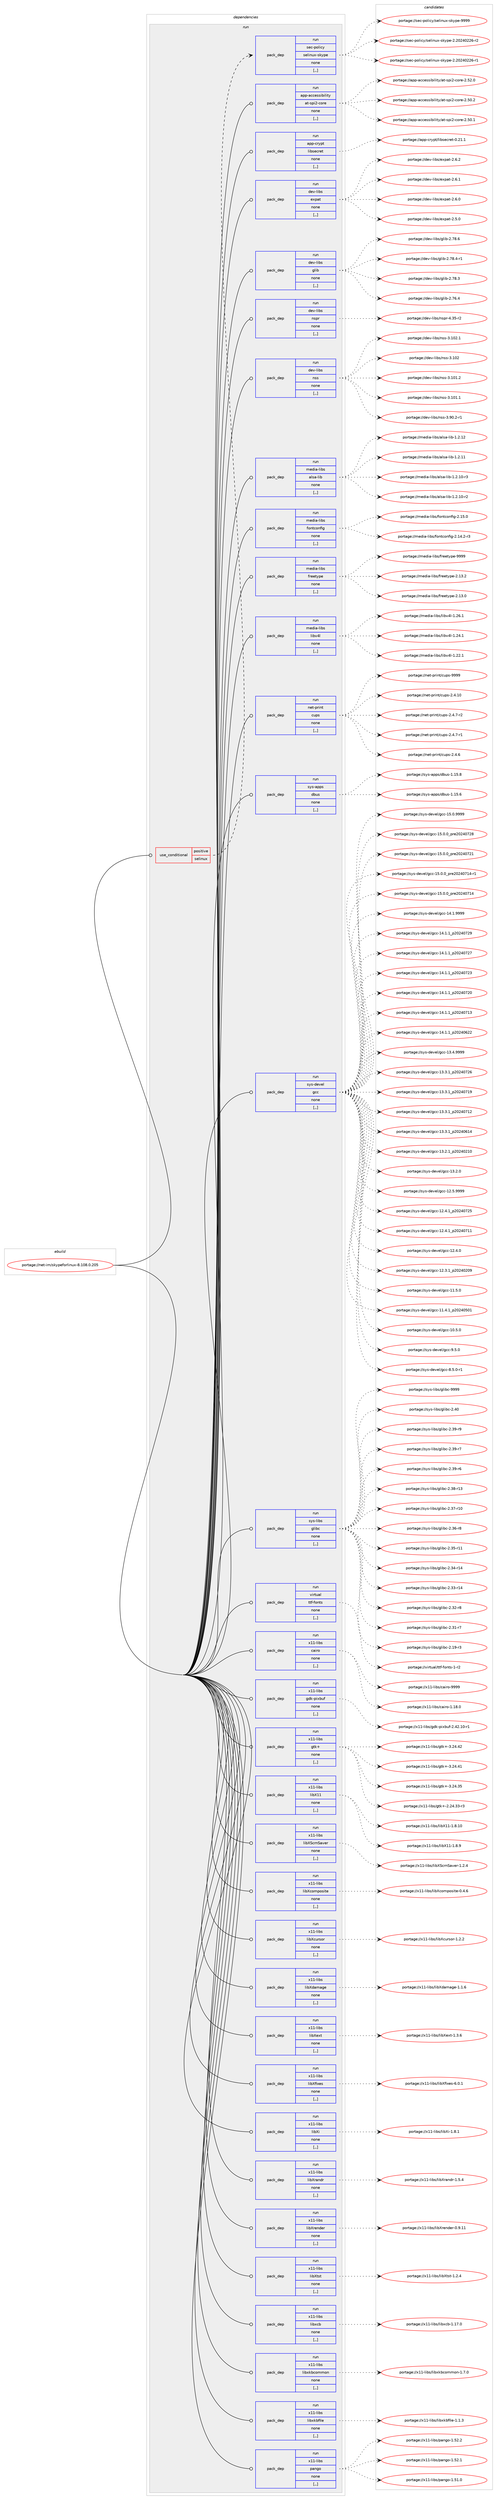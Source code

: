digraph prolog {

# *************
# Graph options
# *************

newrank=true;
concentrate=true;
compound=true;
graph [rankdir=LR,fontname=Helvetica,fontsize=10,ranksep=1.5];#, ranksep=2.5, nodesep=0.2];
edge  [arrowhead=vee];
node  [fontname=Helvetica,fontsize=10];

# **********
# The ebuild
# **********

subgraph cluster_leftcol {
color=gray;
label=<<i>ebuild</i>>;
id [label="portage://net-im/skypeforlinux-8.108.0.205", color=red, width=4, href="../net-im/skypeforlinux-8.108.0.205.svg"];
}

# ****************
# The dependencies
# ****************

subgraph cluster_midcol {
color=gray;
label=<<i>dependencies</i>>;
subgraph cluster_compile {
fillcolor="#eeeeee";
style=filled;
label=<<i>compile</i>>;
}
subgraph cluster_compileandrun {
fillcolor="#eeeeee";
style=filled;
label=<<i>compile and run</i>>;
}
subgraph cluster_run {
fillcolor="#eeeeee";
style=filled;
label=<<i>run</i>>;
subgraph cond91963 {
dependency353559 [label=<<TABLE BORDER="0" CELLBORDER="1" CELLSPACING="0" CELLPADDING="4"><TR><TD ROWSPAN="3" CELLPADDING="10">use_conditional</TD></TR><TR><TD>positive</TD></TR><TR><TD>selinux</TD></TR></TABLE>>, shape=none, color=red];
subgraph pack258989 {
dependency353560 [label=<<TABLE BORDER="0" CELLBORDER="1" CELLSPACING="0" CELLPADDING="4" WIDTH="220"><TR><TD ROWSPAN="6" CELLPADDING="30">pack_dep</TD></TR><TR><TD WIDTH="110">run</TD></TR><TR><TD>sec-policy</TD></TR><TR><TD>selinux-skype</TD></TR><TR><TD>none</TD></TR><TR><TD>[,,]</TD></TR></TABLE>>, shape=none, color=blue];
}
dependency353559:e -> dependency353560:w [weight=20,style="dashed",arrowhead="vee"];
}
id:e -> dependency353559:w [weight=20,style="solid",arrowhead="odot"];
subgraph pack258990 {
dependency353561 [label=<<TABLE BORDER="0" CELLBORDER="1" CELLSPACING="0" CELLPADDING="4" WIDTH="220"><TR><TD ROWSPAN="6" CELLPADDING="30">pack_dep</TD></TR><TR><TD WIDTH="110">run</TD></TR><TR><TD>app-accessibility</TD></TR><TR><TD>at-spi2-core</TD></TR><TR><TD>none</TD></TR><TR><TD>[,,]</TD></TR></TABLE>>, shape=none, color=blue];
}
id:e -> dependency353561:w [weight=20,style="solid",arrowhead="odot"];
subgraph pack258991 {
dependency353562 [label=<<TABLE BORDER="0" CELLBORDER="1" CELLSPACING="0" CELLPADDING="4" WIDTH="220"><TR><TD ROWSPAN="6" CELLPADDING="30">pack_dep</TD></TR><TR><TD WIDTH="110">run</TD></TR><TR><TD>app-crypt</TD></TR><TR><TD>libsecret</TD></TR><TR><TD>none</TD></TR><TR><TD>[,,]</TD></TR></TABLE>>, shape=none, color=blue];
}
id:e -> dependency353562:w [weight=20,style="solid",arrowhead="odot"];
subgraph pack258992 {
dependency353563 [label=<<TABLE BORDER="0" CELLBORDER="1" CELLSPACING="0" CELLPADDING="4" WIDTH="220"><TR><TD ROWSPAN="6" CELLPADDING="30">pack_dep</TD></TR><TR><TD WIDTH="110">run</TD></TR><TR><TD>dev-libs</TD></TR><TR><TD>expat</TD></TR><TR><TD>none</TD></TR><TR><TD>[,,]</TD></TR></TABLE>>, shape=none, color=blue];
}
id:e -> dependency353563:w [weight=20,style="solid",arrowhead="odot"];
subgraph pack258993 {
dependency353564 [label=<<TABLE BORDER="0" CELLBORDER="1" CELLSPACING="0" CELLPADDING="4" WIDTH="220"><TR><TD ROWSPAN="6" CELLPADDING="30">pack_dep</TD></TR><TR><TD WIDTH="110">run</TD></TR><TR><TD>dev-libs</TD></TR><TR><TD>glib</TD></TR><TR><TD>none</TD></TR><TR><TD>[,,]</TD></TR></TABLE>>, shape=none, color=blue];
}
id:e -> dependency353564:w [weight=20,style="solid",arrowhead="odot"];
subgraph pack258994 {
dependency353565 [label=<<TABLE BORDER="0" CELLBORDER="1" CELLSPACING="0" CELLPADDING="4" WIDTH="220"><TR><TD ROWSPAN="6" CELLPADDING="30">pack_dep</TD></TR><TR><TD WIDTH="110">run</TD></TR><TR><TD>dev-libs</TD></TR><TR><TD>nspr</TD></TR><TR><TD>none</TD></TR><TR><TD>[,,]</TD></TR></TABLE>>, shape=none, color=blue];
}
id:e -> dependency353565:w [weight=20,style="solid",arrowhead="odot"];
subgraph pack258995 {
dependency353566 [label=<<TABLE BORDER="0" CELLBORDER="1" CELLSPACING="0" CELLPADDING="4" WIDTH="220"><TR><TD ROWSPAN="6" CELLPADDING="30">pack_dep</TD></TR><TR><TD WIDTH="110">run</TD></TR><TR><TD>dev-libs</TD></TR><TR><TD>nss</TD></TR><TR><TD>none</TD></TR><TR><TD>[,,]</TD></TR></TABLE>>, shape=none, color=blue];
}
id:e -> dependency353566:w [weight=20,style="solid",arrowhead="odot"];
subgraph pack258996 {
dependency353567 [label=<<TABLE BORDER="0" CELLBORDER="1" CELLSPACING="0" CELLPADDING="4" WIDTH="220"><TR><TD ROWSPAN="6" CELLPADDING="30">pack_dep</TD></TR><TR><TD WIDTH="110">run</TD></TR><TR><TD>media-libs</TD></TR><TR><TD>alsa-lib</TD></TR><TR><TD>none</TD></TR><TR><TD>[,,]</TD></TR></TABLE>>, shape=none, color=blue];
}
id:e -> dependency353567:w [weight=20,style="solid",arrowhead="odot"];
subgraph pack258997 {
dependency353568 [label=<<TABLE BORDER="0" CELLBORDER="1" CELLSPACING="0" CELLPADDING="4" WIDTH="220"><TR><TD ROWSPAN="6" CELLPADDING="30">pack_dep</TD></TR><TR><TD WIDTH="110">run</TD></TR><TR><TD>media-libs</TD></TR><TR><TD>fontconfig</TD></TR><TR><TD>none</TD></TR><TR><TD>[,,]</TD></TR></TABLE>>, shape=none, color=blue];
}
id:e -> dependency353568:w [weight=20,style="solid",arrowhead="odot"];
subgraph pack258998 {
dependency353569 [label=<<TABLE BORDER="0" CELLBORDER="1" CELLSPACING="0" CELLPADDING="4" WIDTH="220"><TR><TD ROWSPAN="6" CELLPADDING="30">pack_dep</TD></TR><TR><TD WIDTH="110">run</TD></TR><TR><TD>media-libs</TD></TR><TR><TD>freetype</TD></TR><TR><TD>none</TD></TR><TR><TD>[,,]</TD></TR></TABLE>>, shape=none, color=blue];
}
id:e -> dependency353569:w [weight=20,style="solid",arrowhead="odot"];
subgraph pack258999 {
dependency353570 [label=<<TABLE BORDER="0" CELLBORDER="1" CELLSPACING="0" CELLPADDING="4" WIDTH="220"><TR><TD ROWSPAN="6" CELLPADDING="30">pack_dep</TD></TR><TR><TD WIDTH="110">run</TD></TR><TR><TD>media-libs</TD></TR><TR><TD>libv4l</TD></TR><TR><TD>none</TD></TR><TR><TD>[,,]</TD></TR></TABLE>>, shape=none, color=blue];
}
id:e -> dependency353570:w [weight=20,style="solid",arrowhead="odot"];
subgraph pack259000 {
dependency353571 [label=<<TABLE BORDER="0" CELLBORDER="1" CELLSPACING="0" CELLPADDING="4" WIDTH="220"><TR><TD ROWSPAN="6" CELLPADDING="30">pack_dep</TD></TR><TR><TD WIDTH="110">run</TD></TR><TR><TD>net-print</TD></TR><TR><TD>cups</TD></TR><TR><TD>none</TD></TR><TR><TD>[,,]</TD></TR></TABLE>>, shape=none, color=blue];
}
id:e -> dependency353571:w [weight=20,style="solid",arrowhead="odot"];
subgraph pack259001 {
dependency353572 [label=<<TABLE BORDER="0" CELLBORDER="1" CELLSPACING="0" CELLPADDING="4" WIDTH="220"><TR><TD ROWSPAN="6" CELLPADDING="30">pack_dep</TD></TR><TR><TD WIDTH="110">run</TD></TR><TR><TD>sys-apps</TD></TR><TR><TD>dbus</TD></TR><TR><TD>none</TD></TR><TR><TD>[,,]</TD></TR></TABLE>>, shape=none, color=blue];
}
id:e -> dependency353572:w [weight=20,style="solid",arrowhead="odot"];
subgraph pack259002 {
dependency353573 [label=<<TABLE BORDER="0" CELLBORDER="1" CELLSPACING="0" CELLPADDING="4" WIDTH="220"><TR><TD ROWSPAN="6" CELLPADDING="30">pack_dep</TD></TR><TR><TD WIDTH="110">run</TD></TR><TR><TD>sys-devel</TD></TR><TR><TD>gcc</TD></TR><TR><TD>none</TD></TR><TR><TD>[,,]</TD></TR></TABLE>>, shape=none, color=blue];
}
id:e -> dependency353573:w [weight=20,style="solid",arrowhead="odot"];
subgraph pack259003 {
dependency353574 [label=<<TABLE BORDER="0" CELLBORDER="1" CELLSPACING="0" CELLPADDING="4" WIDTH="220"><TR><TD ROWSPAN="6" CELLPADDING="30">pack_dep</TD></TR><TR><TD WIDTH="110">run</TD></TR><TR><TD>sys-libs</TD></TR><TR><TD>glibc</TD></TR><TR><TD>none</TD></TR><TR><TD>[,,]</TD></TR></TABLE>>, shape=none, color=blue];
}
id:e -> dependency353574:w [weight=20,style="solid",arrowhead="odot"];
subgraph pack259004 {
dependency353575 [label=<<TABLE BORDER="0" CELLBORDER="1" CELLSPACING="0" CELLPADDING="4" WIDTH="220"><TR><TD ROWSPAN="6" CELLPADDING="30">pack_dep</TD></TR><TR><TD WIDTH="110">run</TD></TR><TR><TD>virtual</TD></TR><TR><TD>ttf-fonts</TD></TR><TR><TD>none</TD></TR><TR><TD>[,,]</TD></TR></TABLE>>, shape=none, color=blue];
}
id:e -> dependency353575:w [weight=20,style="solid",arrowhead="odot"];
subgraph pack259005 {
dependency353576 [label=<<TABLE BORDER="0" CELLBORDER="1" CELLSPACING="0" CELLPADDING="4" WIDTH="220"><TR><TD ROWSPAN="6" CELLPADDING="30">pack_dep</TD></TR><TR><TD WIDTH="110">run</TD></TR><TR><TD>x11-libs</TD></TR><TR><TD>cairo</TD></TR><TR><TD>none</TD></TR><TR><TD>[,,]</TD></TR></TABLE>>, shape=none, color=blue];
}
id:e -> dependency353576:w [weight=20,style="solid",arrowhead="odot"];
subgraph pack259006 {
dependency353577 [label=<<TABLE BORDER="0" CELLBORDER="1" CELLSPACING="0" CELLPADDING="4" WIDTH="220"><TR><TD ROWSPAN="6" CELLPADDING="30">pack_dep</TD></TR><TR><TD WIDTH="110">run</TD></TR><TR><TD>x11-libs</TD></TR><TR><TD>gdk-pixbuf</TD></TR><TR><TD>none</TD></TR><TR><TD>[,,]</TD></TR></TABLE>>, shape=none, color=blue];
}
id:e -> dependency353577:w [weight=20,style="solid",arrowhead="odot"];
subgraph pack259007 {
dependency353578 [label=<<TABLE BORDER="0" CELLBORDER="1" CELLSPACING="0" CELLPADDING="4" WIDTH="220"><TR><TD ROWSPAN="6" CELLPADDING="30">pack_dep</TD></TR><TR><TD WIDTH="110">run</TD></TR><TR><TD>x11-libs</TD></TR><TR><TD>gtk+</TD></TR><TR><TD>none</TD></TR><TR><TD>[,,]</TD></TR></TABLE>>, shape=none, color=blue];
}
id:e -> dependency353578:w [weight=20,style="solid",arrowhead="odot"];
subgraph pack259008 {
dependency353579 [label=<<TABLE BORDER="0" CELLBORDER="1" CELLSPACING="0" CELLPADDING="4" WIDTH="220"><TR><TD ROWSPAN="6" CELLPADDING="30">pack_dep</TD></TR><TR><TD WIDTH="110">run</TD></TR><TR><TD>x11-libs</TD></TR><TR><TD>libX11</TD></TR><TR><TD>none</TD></TR><TR><TD>[,,]</TD></TR></TABLE>>, shape=none, color=blue];
}
id:e -> dependency353579:w [weight=20,style="solid",arrowhead="odot"];
subgraph pack259009 {
dependency353580 [label=<<TABLE BORDER="0" CELLBORDER="1" CELLSPACING="0" CELLPADDING="4" WIDTH="220"><TR><TD ROWSPAN="6" CELLPADDING="30">pack_dep</TD></TR><TR><TD WIDTH="110">run</TD></TR><TR><TD>x11-libs</TD></TR><TR><TD>libXScrnSaver</TD></TR><TR><TD>none</TD></TR><TR><TD>[,,]</TD></TR></TABLE>>, shape=none, color=blue];
}
id:e -> dependency353580:w [weight=20,style="solid",arrowhead="odot"];
subgraph pack259010 {
dependency353581 [label=<<TABLE BORDER="0" CELLBORDER="1" CELLSPACING="0" CELLPADDING="4" WIDTH="220"><TR><TD ROWSPAN="6" CELLPADDING="30">pack_dep</TD></TR><TR><TD WIDTH="110">run</TD></TR><TR><TD>x11-libs</TD></TR><TR><TD>libXcomposite</TD></TR><TR><TD>none</TD></TR><TR><TD>[,,]</TD></TR></TABLE>>, shape=none, color=blue];
}
id:e -> dependency353581:w [weight=20,style="solid",arrowhead="odot"];
subgraph pack259011 {
dependency353582 [label=<<TABLE BORDER="0" CELLBORDER="1" CELLSPACING="0" CELLPADDING="4" WIDTH="220"><TR><TD ROWSPAN="6" CELLPADDING="30">pack_dep</TD></TR><TR><TD WIDTH="110">run</TD></TR><TR><TD>x11-libs</TD></TR><TR><TD>libXcursor</TD></TR><TR><TD>none</TD></TR><TR><TD>[,,]</TD></TR></TABLE>>, shape=none, color=blue];
}
id:e -> dependency353582:w [weight=20,style="solid",arrowhead="odot"];
subgraph pack259012 {
dependency353583 [label=<<TABLE BORDER="0" CELLBORDER="1" CELLSPACING="0" CELLPADDING="4" WIDTH="220"><TR><TD ROWSPAN="6" CELLPADDING="30">pack_dep</TD></TR><TR><TD WIDTH="110">run</TD></TR><TR><TD>x11-libs</TD></TR><TR><TD>libXdamage</TD></TR><TR><TD>none</TD></TR><TR><TD>[,,]</TD></TR></TABLE>>, shape=none, color=blue];
}
id:e -> dependency353583:w [weight=20,style="solid",arrowhead="odot"];
subgraph pack259013 {
dependency353584 [label=<<TABLE BORDER="0" CELLBORDER="1" CELLSPACING="0" CELLPADDING="4" WIDTH="220"><TR><TD ROWSPAN="6" CELLPADDING="30">pack_dep</TD></TR><TR><TD WIDTH="110">run</TD></TR><TR><TD>x11-libs</TD></TR><TR><TD>libXext</TD></TR><TR><TD>none</TD></TR><TR><TD>[,,]</TD></TR></TABLE>>, shape=none, color=blue];
}
id:e -> dependency353584:w [weight=20,style="solid",arrowhead="odot"];
subgraph pack259014 {
dependency353585 [label=<<TABLE BORDER="0" CELLBORDER="1" CELLSPACING="0" CELLPADDING="4" WIDTH="220"><TR><TD ROWSPAN="6" CELLPADDING="30">pack_dep</TD></TR><TR><TD WIDTH="110">run</TD></TR><TR><TD>x11-libs</TD></TR><TR><TD>libXfixes</TD></TR><TR><TD>none</TD></TR><TR><TD>[,,]</TD></TR></TABLE>>, shape=none, color=blue];
}
id:e -> dependency353585:w [weight=20,style="solid",arrowhead="odot"];
subgraph pack259015 {
dependency353586 [label=<<TABLE BORDER="0" CELLBORDER="1" CELLSPACING="0" CELLPADDING="4" WIDTH="220"><TR><TD ROWSPAN="6" CELLPADDING="30">pack_dep</TD></TR><TR><TD WIDTH="110">run</TD></TR><TR><TD>x11-libs</TD></TR><TR><TD>libXi</TD></TR><TR><TD>none</TD></TR><TR><TD>[,,]</TD></TR></TABLE>>, shape=none, color=blue];
}
id:e -> dependency353586:w [weight=20,style="solid",arrowhead="odot"];
subgraph pack259016 {
dependency353587 [label=<<TABLE BORDER="0" CELLBORDER="1" CELLSPACING="0" CELLPADDING="4" WIDTH="220"><TR><TD ROWSPAN="6" CELLPADDING="30">pack_dep</TD></TR><TR><TD WIDTH="110">run</TD></TR><TR><TD>x11-libs</TD></TR><TR><TD>libXrandr</TD></TR><TR><TD>none</TD></TR><TR><TD>[,,]</TD></TR></TABLE>>, shape=none, color=blue];
}
id:e -> dependency353587:w [weight=20,style="solid",arrowhead="odot"];
subgraph pack259017 {
dependency353588 [label=<<TABLE BORDER="0" CELLBORDER="1" CELLSPACING="0" CELLPADDING="4" WIDTH="220"><TR><TD ROWSPAN="6" CELLPADDING="30">pack_dep</TD></TR><TR><TD WIDTH="110">run</TD></TR><TR><TD>x11-libs</TD></TR><TR><TD>libXrender</TD></TR><TR><TD>none</TD></TR><TR><TD>[,,]</TD></TR></TABLE>>, shape=none, color=blue];
}
id:e -> dependency353588:w [weight=20,style="solid",arrowhead="odot"];
subgraph pack259018 {
dependency353589 [label=<<TABLE BORDER="0" CELLBORDER="1" CELLSPACING="0" CELLPADDING="4" WIDTH="220"><TR><TD ROWSPAN="6" CELLPADDING="30">pack_dep</TD></TR><TR><TD WIDTH="110">run</TD></TR><TR><TD>x11-libs</TD></TR><TR><TD>libXtst</TD></TR><TR><TD>none</TD></TR><TR><TD>[,,]</TD></TR></TABLE>>, shape=none, color=blue];
}
id:e -> dependency353589:w [weight=20,style="solid",arrowhead="odot"];
subgraph pack259019 {
dependency353590 [label=<<TABLE BORDER="0" CELLBORDER="1" CELLSPACING="0" CELLPADDING="4" WIDTH="220"><TR><TD ROWSPAN="6" CELLPADDING="30">pack_dep</TD></TR><TR><TD WIDTH="110">run</TD></TR><TR><TD>x11-libs</TD></TR><TR><TD>libxcb</TD></TR><TR><TD>none</TD></TR><TR><TD>[,,]</TD></TR></TABLE>>, shape=none, color=blue];
}
id:e -> dependency353590:w [weight=20,style="solid",arrowhead="odot"];
subgraph pack259020 {
dependency353591 [label=<<TABLE BORDER="0" CELLBORDER="1" CELLSPACING="0" CELLPADDING="4" WIDTH="220"><TR><TD ROWSPAN="6" CELLPADDING="30">pack_dep</TD></TR><TR><TD WIDTH="110">run</TD></TR><TR><TD>x11-libs</TD></TR><TR><TD>libxkbcommon</TD></TR><TR><TD>none</TD></TR><TR><TD>[,,]</TD></TR></TABLE>>, shape=none, color=blue];
}
id:e -> dependency353591:w [weight=20,style="solid",arrowhead="odot"];
subgraph pack259021 {
dependency353592 [label=<<TABLE BORDER="0" CELLBORDER="1" CELLSPACING="0" CELLPADDING="4" WIDTH="220"><TR><TD ROWSPAN="6" CELLPADDING="30">pack_dep</TD></TR><TR><TD WIDTH="110">run</TD></TR><TR><TD>x11-libs</TD></TR><TR><TD>libxkbfile</TD></TR><TR><TD>none</TD></TR><TR><TD>[,,]</TD></TR></TABLE>>, shape=none, color=blue];
}
id:e -> dependency353592:w [weight=20,style="solid",arrowhead="odot"];
subgraph pack259022 {
dependency353593 [label=<<TABLE BORDER="0" CELLBORDER="1" CELLSPACING="0" CELLPADDING="4" WIDTH="220"><TR><TD ROWSPAN="6" CELLPADDING="30">pack_dep</TD></TR><TR><TD WIDTH="110">run</TD></TR><TR><TD>x11-libs</TD></TR><TR><TD>pango</TD></TR><TR><TD>none</TD></TR><TR><TD>[,,]</TD></TR></TABLE>>, shape=none, color=blue];
}
id:e -> dependency353593:w [weight=20,style="solid",arrowhead="odot"];
}
}

# **************
# The candidates
# **************

subgraph cluster_choices {
rank=same;
color=gray;
label=<<i>candidates</i>>;

subgraph choice258989 {
color=black;
nodesep=1;
choice11510199451121111081059912147115101108105110117120451151071211121014557575757 [label="portage://sec-policy/selinux-skype-9999", color=red, width=4,href="../sec-policy/selinux-skype-9999.svg"];
choice115101994511211110810599121471151011081051101171204511510712111210145504650485052485050544511450 [label="portage://sec-policy/selinux-skype-2.20240226-r2", color=red, width=4,href="../sec-policy/selinux-skype-2.20240226-r2.svg"];
choice115101994511211110810599121471151011081051101171204511510712111210145504650485052485050544511449 [label="portage://sec-policy/selinux-skype-2.20240226-r1", color=red, width=4,href="../sec-policy/selinux-skype-2.20240226-r1.svg"];
dependency353560:e -> choice11510199451121111081059912147115101108105110117120451151071211121014557575757:w [style=dotted,weight="100"];
dependency353560:e -> choice115101994511211110810599121471151011081051101171204511510712111210145504650485052485050544511450:w [style=dotted,weight="100"];
dependency353560:e -> choice115101994511211110810599121471151011081051101171204511510712111210145504650485052485050544511449:w [style=dotted,weight="100"];
}
subgraph choice258990 {
color=black;
nodesep=1;
choice97112112459799991011151151059810510810511612147971164511511210550459911111410145504653504648 [label="portage://app-accessibility/at-spi2-core-2.52.0", color=red, width=4,href="../app-accessibility/at-spi2-core-2.52.0.svg"];
choice97112112459799991011151151059810510810511612147971164511511210550459911111410145504653484650 [label="portage://app-accessibility/at-spi2-core-2.50.2", color=red, width=4,href="../app-accessibility/at-spi2-core-2.50.2.svg"];
choice97112112459799991011151151059810510810511612147971164511511210550459911111410145504653484649 [label="portage://app-accessibility/at-spi2-core-2.50.1", color=red, width=4,href="../app-accessibility/at-spi2-core-2.50.1.svg"];
dependency353561:e -> choice97112112459799991011151151059810510810511612147971164511511210550459911111410145504653504648:w [style=dotted,weight="100"];
dependency353561:e -> choice97112112459799991011151151059810510810511612147971164511511210550459911111410145504653484650:w [style=dotted,weight="100"];
dependency353561:e -> choice97112112459799991011151151059810510810511612147971164511511210550459911111410145504653484649:w [style=dotted,weight="100"];
}
subgraph choice258991 {
color=black;
nodesep=1;
choice97112112459911412111211647108105981151019911410111645484650494649 [label="portage://app-crypt/libsecret-0.21.1", color=red, width=4,href="../app-crypt/libsecret-0.21.1.svg"];
dependency353562:e -> choice97112112459911412111211647108105981151019911410111645484650494649:w [style=dotted,weight="100"];
}
subgraph choice258992 {
color=black;
nodesep=1;
choice10010111845108105981154710112011297116455046544650 [label="portage://dev-libs/expat-2.6.2", color=red, width=4,href="../dev-libs/expat-2.6.2.svg"];
choice10010111845108105981154710112011297116455046544649 [label="portage://dev-libs/expat-2.6.1", color=red, width=4,href="../dev-libs/expat-2.6.1.svg"];
choice10010111845108105981154710112011297116455046544648 [label="portage://dev-libs/expat-2.6.0", color=red, width=4,href="../dev-libs/expat-2.6.0.svg"];
choice10010111845108105981154710112011297116455046534648 [label="portage://dev-libs/expat-2.5.0", color=red, width=4,href="../dev-libs/expat-2.5.0.svg"];
dependency353563:e -> choice10010111845108105981154710112011297116455046544650:w [style=dotted,weight="100"];
dependency353563:e -> choice10010111845108105981154710112011297116455046544649:w [style=dotted,weight="100"];
dependency353563:e -> choice10010111845108105981154710112011297116455046544648:w [style=dotted,weight="100"];
dependency353563:e -> choice10010111845108105981154710112011297116455046534648:w [style=dotted,weight="100"];
}
subgraph choice258993 {
color=black;
nodesep=1;
choice1001011184510810598115471031081059845504655564654 [label="portage://dev-libs/glib-2.78.6", color=red, width=4,href="../dev-libs/glib-2.78.6.svg"];
choice10010111845108105981154710310810598455046555646524511449 [label="portage://dev-libs/glib-2.78.4-r1", color=red, width=4,href="../dev-libs/glib-2.78.4-r1.svg"];
choice1001011184510810598115471031081059845504655564651 [label="portage://dev-libs/glib-2.78.3", color=red, width=4,href="../dev-libs/glib-2.78.3.svg"];
choice1001011184510810598115471031081059845504655544652 [label="portage://dev-libs/glib-2.76.4", color=red, width=4,href="../dev-libs/glib-2.76.4.svg"];
dependency353564:e -> choice1001011184510810598115471031081059845504655564654:w [style=dotted,weight="100"];
dependency353564:e -> choice10010111845108105981154710310810598455046555646524511449:w [style=dotted,weight="100"];
dependency353564:e -> choice1001011184510810598115471031081059845504655564651:w [style=dotted,weight="100"];
dependency353564:e -> choice1001011184510810598115471031081059845504655544652:w [style=dotted,weight="100"];
}
subgraph choice258994 {
color=black;
nodesep=1;
choice10010111845108105981154711011511211445524651534511450 [label="portage://dev-libs/nspr-4.35-r2", color=red, width=4,href="../dev-libs/nspr-4.35-r2.svg"];
dependency353565:e -> choice10010111845108105981154711011511211445524651534511450:w [style=dotted,weight="100"];
}
subgraph choice258995 {
color=black;
nodesep=1;
choice1001011184510810598115471101151154551464948504649 [label="portage://dev-libs/nss-3.102.1", color=red, width=4,href="../dev-libs/nss-3.102.1.svg"];
choice100101118451081059811547110115115455146494850 [label="portage://dev-libs/nss-3.102", color=red, width=4,href="../dev-libs/nss-3.102.svg"];
choice1001011184510810598115471101151154551464948494650 [label="portage://dev-libs/nss-3.101.2", color=red, width=4,href="../dev-libs/nss-3.101.2.svg"];
choice1001011184510810598115471101151154551464948494649 [label="portage://dev-libs/nss-3.101.1", color=red, width=4,href="../dev-libs/nss-3.101.1.svg"];
choice100101118451081059811547110115115455146574846504511449 [label="portage://dev-libs/nss-3.90.2-r1", color=red, width=4,href="../dev-libs/nss-3.90.2-r1.svg"];
dependency353566:e -> choice1001011184510810598115471101151154551464948504649:w [style=dotted,weight="100"];
dependency353566:e -> choice100101118451081059811547110115115455146494850:w [style=dotted,weight="100"];
dependency353566:e -> choice1001011184510810598115471101151154551464948494650:w [style=dotted,weight="100"];
dependency353566:e -> choice1001011184510810598115471101151154551464948494649:w [style=dotted,weight="100"];
dependency353566:e -> choice100101118451081059811547110115115455146574846504511449:w [style=dotted,weight="100"];
}
subgraph choice258996 {
color=black;
nodesep=1;
choice109101100105974510810598115479710811597451081059845494650464950 [label="portage://media-libs/alsa-lib-1.2.12", color=red, width=4,href="../media-libs/alsa-lib-1.2.12.svg"];
choice109101100105974510810598115479710811597451081059845494650464949 [label="portage://media-libs/alsa-lib-1.2.11", color=red, width=4,href="../media-libs/alsa-lib-1.2.11.svg"];
choice1091011001059745108105981154797108115974510810598454946504649484511451 [label="portage://media-libs/alsa-lib-1.2.10-r3", color=red, width=4,href="../media-libs/alsa-lib-1.2.10-r3.svg"];
choice1091011001059745108105981154797108115974510810598454946504649484511450 [label="portage://media-libs/alsa-lib-1.2.10-r2", color=red, width=4,href="../media-libs/alsa-lib-1.2.10-r2.svg"];
dependency353567:e -> choice109101100105974510810598115479710811597451081059845494650464950:w [style=dotted,weight="100"];
dependency353567:e -> choice109101100105974510810598115479710811597451081059845494650464949:w [style=dotted,weight="100"];
dependency353567:e -> choice1091011001059745108105981154797108115974510810598454946504649484511451:w [style=dotted,weight="100"];
dependency353567:e -> choice1091011001059745108105981154797108115974510810598454946504649484511450:w [style=dotted,weight="100"];
}
subgraph choice258997 {
color=black;
nodesep=1;
choice109101100105974510810598115471021111101169911111010210510345504649534648 [label="portage://media-libs/fontconfig-2.15.0", color=red, width=4,href="../media-libs/fontconfig-2.15.0.svg"];
choice1091011001059745108105981154710211111011699111110102105103455046495246504511451 [label="portage://media-libs/fontconfig-2.14.2-r3", color=red, width=4,href="../media-libs/fontconfig-2.14.2-r3.svg"];
dependency353568:e -> choice109101100105974510810598115471021111101169911111010210510345504649534648:w [style=dotted,weight="100"];
dependency353568:e -> choice1091011001059745108105981154710211111011699111110102105103455046495246504511451:w [style=dotted,weight="100"];
}
subgraph choice258998 {
color=black;
nodesep=1;
choice109101100105974510810598115471021141011011161211121014557575757 [label="portage://media-libs/freetype-9999", color=red, width=4,href="../media-libs/freetype-9999.svg"];
choice1091011001059745108105981154710211410110111612111210145504649514650 [label="portage://media-libs/freetype-2.13.2", color=red, width=4,href="../media-libs/freetype-2.13.2.svg"];
choice1091011001059745108105981154710211410110111612111210145504649514648 [label="portage://media-libs/freetype-2.13.0", color=red, width=4,href="../media-libs/freetype-2.13.0.svg"];
dependency353569:e -> choice109101100105974510810598115471021141011011161211121014557575757:w [style=dotted,weight="100"];
dependency353569:e -> choice1091011001059745108105981154710211410110111612111210145504649514650:w [style=dotted,weight="100"];
dependency353569:e -> choice1091011001059745108105981154710211410110111612111210145504649514648:w [style=dotted,weight="100"];
}
subgraph choice258999 {
color=black;
nodesep=1;
choice10910110010597451081059811547108105981185210845494650544649 [label="portage://media-libs/libv4l-1.26.1", color=red, width=4,href="../media-libs/libv4l-1.26.1.svg"];
choice10910110010597451081059811547108105981185210845494650524649 [label="portage://media-libs/libv4l-1.24.1", color=red, width=4,href="../media-libs/libv4l-1.24.1.svg"];
choice10910110010597451081059811547108105981185210845494650504649 [label="portage://media-libs/libv4l-1.22.1", color=red, width=4,href="../media-libs/libv4l-1.22.1.svg"];
dependency353570:e -> choice10910110010597451081059811547108105981185210845494650544649:w [style=dotted,weight="100"];
dependency353570:e -> choice10910110010597451081059811547108105981185210845494650524649:w [style=dotted,weight="100"];
dependency353570:e -> choice10910110010597451081059811547108105981185210845494650504649:w [style=dotted,weight="100"];
}
subgraph choice259000 {
color=black;
nodesep=1;
choice1101011164511211410511011647991171121154557575757 [label="portage://net-print/cups-9999", color=red, width=4,href="../net-print/cups-9999.svg"];
choice11010111645112114105110116479911711211545504652464948 [label="portage://net-print/cups-2.4.10", color=red, width=4,href="../net-print/cups-2.4.10.svg"];
choice1101011164511211410511011647991171121154550465246554511450 [label="portage://net-print/cups-2.4.7-r2", color=red, width=4,href="../net-print/cups-2.4.7-r2.svg"];
choice1101011164511211410511011647991171121154550465246554511449 [label="portage://net-print/cups-2.4.7-r1", color=red, width=4,href="../net-print/cups-2.4.7-r1.svg"];
choice110101116451121141051101164799117112115455046524654 [label="portage://net-print/cups-2.4.6", color=red, width=4,href="../net-print/cups-2.4.6.svg"];
dependency353571:e -> choice1101011164511211410511011647991171121154557575757:w [style=dotted,weight="100"];
dependency353571:e -> choice11010111645112114105110116479911711211545504652464948:w [style=dotted,weight="100"];
dependency353571:e -> choice1101011164511211410511011647991171121154550465246554511450:w [style=dotted,weight="100"];
dependency353571:e -> choice1101011164511211410511011647991171121154550465246554511449:w [style=dotted,weight="100"];
dependency353571:e -> choice110101116451121141051101164799117112115455046524654:w [style=dotted,weight="100"];
}
subgraph choice259001 {
color=black;
nodesep=1;
choice1151211154597112112115471009811711545494649534656 [label="portage://sys-apps/dbus-1.15.8", color=red, width=4,href="../sys-apps/dbus-1.15.8.svg"];
choice1151211154597112112115471009811711545494649534654 [label="portage://sys-apps/dbus-1.15.6", color=red, width=4,href="../sys-apps/dbus-1.15.6.svg"];
dependency353572:e -> choice1151211154597112112115471009811711545494649534656:w [style=dotted,weight="100"];
dependency353572:e -> choice1151211154597112112115471009811711545494649534654:w [style=dotted,weight="100"];
}
subgraph choice259002 {
color=black;
nodesep=1;
choice1151211154510010111810110847103999945495346484657575757 [label="portage://sys-devel/gcc-15.0.9999", color=red, width=4,href="../sys-devel/gcc-15.0.9999.svg"];
choice1151211154510010111810110847103999945495346484648951121141015048505248555056 [label="portage://sys-devel/gcc-15.0.0_pre20240728", color=red, width=4,href="../sys-devel/gcc-15.0.0_pre20240728.svg"];
choice1151211154510010111810110847103999945495346484648951121141015048505248555049 [label="portage://sys-devel/gcc-15.0.0_pre20240721", color=red, width=4,href="../sys-devel/gcc-15.0.0_pre20240721.svg"];
choice11512111545100101118101108471039999454953464846489511211410150485052485549524511449 [label="portage://sys-devel/gcc-15.0.0_pre20240714-r1", color=red, width=4,href="../sys-devel/gcc-15.0.0_pre20240714-r1.svg"];
choice1151211154510010111810110847103999945495346484648951121141015048505248554952 [label="portage://sys-devel/gcc-15.0.0_pre20240714", color=red, width=4,href="../sys-devel/gcc-15.0.0_pre20240714.svg"];
choice1151211154510010111810110847103999945495246494657575757 [label="portage://sys-devel/gcc-14.1.9999", color=red, width=4,href="../sys-devel/gcc-14.1.9999.svg"];
choice1151211154510010111810110847103999945495246494649951125048505248555057 [label="portage://sys-devel/gcc-14.1.1_p20240729", color=red, width=4,href="../sys-devel/gcc-14.1.1_p20240729.svg"];
choice1151211154510010111810110847103999945495246494649951125048505248555055 [label="portage://sys-devel/gcc-14.1.1_p20240727", color=red, width=4,href="../sys-devel/gcc-14.1.1_p20240727.svg"];
choice1151211154510010111810110847103999945495246494649951125048505248555051 [label="portage://sys-devel/gcc-14.1.1_p20240723", color=red, width=4,href="../sys-devel/gcc-14.1.1_p20240723.svg"];
choice1151211154510010111810110847103999945495246494649951125048505248555048 [label="portage://sys-devel/gcc-14.1.1_p20240720", color=red, width=4,href="../sys-devel/gcc-14.1.1_p20240720.svg"];
choice1151211154510010111810110847103999945495246494649951125048505248554951 [label="portage://sys-devel/gcc-14.1.1_p20240713", color=red, width=4,href="../sys-devel/gcc-14.1.1_p20240713.svg"];
choice1151211154510010111810110847103999945495246494649951125048505248545050 [label="portage://sys-devel/gcc-14.1.1_p20240622", color=red, width=4,href="../sys-devel/gcc-14.1.1_p20240622.svg"];
choice1151211154510010111810110847103999945495146524657575757 [label="portage://sys-devel/gcc-13.4.9999", color=red, width=4,href="../sys-devel/gcc-13.4.9999.svg"];
choice1151211154510010111810110847103999945495146514649951125048505248555054 [label="portage://sys-devel/gcc-13.3.1_p20240726", color=red, width=4,href="../sys-devel/gcc-13.3.1_p20240726.svg"];
choice1151211154510010111810110847103999945495146514649951125048505248554957 [label="portage://sys-devel/gcc-13.3.1_p20240719", color=red, width=4,href="../sys-devel/gcc-13.3.1_p20240719.svg"];
choice1151211154510010111810110847103999945495146514649951125048505248554950 [label="portage://sys-devel/gcc-13.3.1_p20240712", color=red, width=4,href="../sys-devel/gcc-13.3.1_p20240712.svg"];
choice1151211154510010111810110847103999945495146514649951125048505248544952 [label="portage://sys-devel/gcc-13.3.1_p20240614", color=red, width=4,href="../sys-devel/gcc-13.3.1_p20240614.svg"];
choice1151211154510010111810110847103999945495146504649951125048505248504948 [label="portage://sys-devel/gcc-13.2.1_p20240210", color=red, width=4,href="../sys-devel/gcc-13.2.1_p20240210.svg"];
choice1151211154510010111810110847103999945495146504648 [label="portage://sys-devel/gcc-13.2.0", color=red, width=4,href="../sys-devel/gcc-13.2.0.svg"];
choice1151211154510010111810110847103999945495046534657575757 [label="portage://sys-devel/gcc-12.5.9999", color=red, width=4,href="../sys-devel/gcc-12.5.9999.svg"];
choice1151211154510010111810110847103999945495046524649951125048505248555053 [label="portage://sys-devel/gcc-12.4.1_p20240725", color=red, width=4,href="../sys-devel/gcc-12.4.1_p20240725.svg"];
choice1151211154510010111810110847103999945495046524649951125048505248554949 [label="portage://sys-devel/gcc-12.4.1_p20240711", color=red, width=4,href="../sys-devel/gcc-12.4.1_p20240711.svg"];
choice1151211154510010111810110847103999945495046524648 [label="portage://sys-devel/gcc-12.4.0", color=red, width=4,href="../sys-devel/gcc-12.4.0.svg"];
choice1151211154510010111810110847103999945495046514649951125048505248504857 [label="portage://sys-devel/gcc-12.3.1_p20240209", color=red, width=4,href="../sys-devel/gcc-12.3.1_p20240209.svg"];
choice1151211154510010111810110847103999945494946534648 [label="portage://sys-devel/gcc-11.5.0", color=red, width=4,href="../sys-devel/gcc-11.5.0.svg"];
choice1151211154510010111810110847103999945494946524649951125048505248534849 [label="portage://sys-devel/gcc-11.4.1_p20240501", color=red, width=4,href="../sys-devel/gcc-11.4.1_p20240501.svg"];
choice1151211154510010111810110847103999945494846534648 [label="portage://sys-devel/gcc-10.5.0", color=red, width=4,href="../sys-devel/gcc-10.5.0.svg"];
choice11512111545100101118101108471039999455746534648 [label="portage://sys-devel/gcc-9.5.0", color=red, width=4,href="../sys-devel/gcc-9.5.0.svg"];
choice115121115451001011181011084710399994556465346484511449 [label="portage://sys-devel/gcc-8.5.0-r1", color=red, width=4,href="../sys-devel/gcc-8.5.0-r1.svg"];
dependency353573:e -> choice1151211154510010111810110847103999945495346484657575757:w [style=dotted,weight="100"];
dependency353573:e -> choice1151211154510010111810110847103999945495346484648951121141015048505248555056:w [style=dotted,weight="100"];
dependency353573:e -> choice1151211154510010111810110847103999945495346484648951121141015048505248555049:w [style=dotted,weight="100"];
dependency353573:e -> choice11512111545100101118101108471039999454953464846489511211410150485052485549524511449:w [style=dotted,weight="100"];
dependency353573:e -> choice1151211154510010111810110847103999945495346484648951121141015048505248554952:w [style=dotted,weight="100"];
dependency353573:e -> choice1151211154510010111810110847103999945495246494657575757:w [style=dotted,weight="100"];
dependency353573:e -> choice1151211154510010111810110847103999945495246494649951125048505248555057:w [style=dotted,weight="100"];
dependency353573:e -> choice1151211154510010111810110847103999945495246494649951125048505248555055:w [style=dotted,weight="100"];
dependency353573:e -> choice1151211154510010111810110847103999945495246494649951125048505248555051:w [style=dotted,weight="100"];
dependency353573:e -> choice1151211154510010111810110847103999945495246494649951125048505248555048:w [style=dotted,weight="100"];
dependency353573:e -> choice1151211154510010111810110847103999945495246494649951125048505248554951:w [style=dotted,weight="100"];
dependency353573:e -> choice1151211154510010111810110847103999945495246494649951125048505248545050:w [style=dotted,weight="100"];
dependency353573:e -> choice1151211154510010111810110847103999945495146524657575757:w [style=dotted,weight="100"];
dependency353573:e -> choice1151211154510010111810110847103999945495146514649951125048505248555054:w [style=dotted,weight="100"];
dependency353573:e -> choice1151211154510010111810110847103999945495146514649951125048505248554957:w [style=dotted,weight="100"];
dependency353573:e -> choice1151211154510010111810110847103999945495146514649951125048505248554950:w [style=dotted,weight="100"];
dependency353573:e -> choice1151211154510010111810110847103999945495146514649951125048505248544952:w [style=dotted,weight="100"];
dependency353573:e -> choice1151211154510010111810110847103999945495146504649951125048505248504948:w [style=dotted,weight="100"];
dependency353573:e -> choice1151211154510010111810110847103999945495146504648:w [style=dotted,weight="100"];
dependency353573:e -> choice1151211154510010111810110847103999945495046534657575757:w [style=dotted,weight="100"];
dependency353573:e -> choice1151211154510010111810110847103999945495046524649951125048505248555053:w [style=dotted,weight="100"];
dependency353573:e -> choice1151211154510010111810110847103999945495046524649951125048505248554949:w [style=dotted,weight="100"];
dependency353573:e -> choice1151211154510010111810110847103999945495046524648:w [style=dotted,weight="100"];
dependency353573:e -> choice1151211154510010111810110847103999945495046514649951125048505248504857:w [style=dotted,weight="100"];
dependency353573:e -> choice1151211154510010111810110847103999945494946534648:w [style=dotted,weight="100"];
dependency353573:e -> choice1151211154510010111810110847103999945494946524649951125048505248534849:w [style=dotted,weight="100"];
dependency353573:e -> choice1151211154510010111810110847103999945494846534648:w [style=dotted,weight="100"];
dependency353573:e -> choice11512111545100101118101108471039999455746534648:w [style=dotted,weight="100"];
dependency353573:e -> choice115121115451001011181011084710399994556465346484511449:w [style=dotted,weight="100"];
}
subgraph choice259003 {
color=black;
nodesep=1;
choice11512111545108105981154710310810598994557575757 [label="portage://sys-libs/glibc-9999", color=red, width=4,href="../sys-libs/glibc-9999.svg"];
choice11512111545108105981154710310810598994550465248 [label="portage://sys-libs/glibc-2.40", color=red, width=4,href="../sys-libs/glibc-2.40.svg"];
choice115121115451081059811547103108105989945504651574511457 [label="portage://sys-libs/glibc-2.39-r9", color=red, width=4,href="../sys-libs/glibc-2.39-r9.svg"];
choice115121115451081059811547103108105989945504651574511455 [label="portage://sys-libs/glibc-2.39-r7", color=red, width=4,href="../sys-libs/glibc-2.39-r7.svg"];
choice115121115451081059811547103108105989945504651574511454 [label="portage://sys-libs/glibc-2.39-r6", color=red, width=4,href="../sys-libs/glibc-2.39-r6.svg"];
choice11512111545108105981154710310810598994550465156451144951 [label="portage://sys-libs/glibc-2.38-r13", color=red, width=4,href="../sys-libs/glibc-2.38-r13.svg"];
choice11512111545108105981154710310810598994550465155451144948 [label="portage://sys-libs/glibc-2.37-r10", color=red, width=4,href="../sys-libs/glibc-2.37-r10.svg"];
choice115121115451081059811547103108105989945504651544511456 [label="portage://sys-libs/glibc-2.36-r8", color=red, width=4,href="../sys-libs/glibc-2.36-r8.svg"];
choice11512111545108105981154710310810598994550465153451144949 [label="portage://sys-libs/glibc-2.35-r11", color=red, width=4,href="../sys-libs/glibc-2.35-r11.svg"];
choice11512111545108105981154710310810598994550465152451144952 [label="portage://sys-libs/glibc-2.34-r14", color=red, width=4,href="../sys-libs/glibc-2.34-r14.svg"];
choice11512111545108105981154710310810598994550465151451144952 [label="portage://sys-libs/glibc-2.33-r14", color=red, width=4,href="../sys-libs/glibc-2.33-r14.svg"];
choice115121115451081059811547103108105989945504651504511456 [label="portage://sys-libs/glibc-2.32-r8", color=red, width=4,href="../sys-libs/glibc-2.32-r8.svg"];
choice115121115451081059811547103108105989945504651494511455 [label="portage://sys-libs/glibc-2.31-r7", color=red, width=4,href="../sys-libs/glibc-2.31-r7.svg"];
choice115121115451081059811547103108105989945504649574511451 [label="portage://sys-libs/glibc-2.19-r3", color=red, width=4,href="../sys-libs/glibc-2.19-r3.svg"];
dependency353574:e -> choice11512111545108105981154710310810598994557575757:w [style=dotted,weight="100"];
dependency353574:e -> choice11512111545108105981154710310810598994550465248:w [style=dotted,weight="100"];
dependency353574:e -> choice115121115451081059811547103108105989945504651574511457:w [style=dotted,weight="100"];
dependency353574:e -> choice115121115451081059811547103108105989945504651574511455:w [style=dotted,weight="100"];
dependency353574:e -> choice115121115451081059811547103108105989945504651574511454:w [style=dotted,weight="100"];
dependency353574:e -> choice11512111545108105981154710310810598994550465156451144951:w [style=dotted,weight="100"];
dependency353574:e -> choice11512111545108105981154710310810598994550465155451144948:w [style=dotted,weight="100"];
dependency353574:e -> choice115121115451081059811547103108105989945504651544511456:w [style=dotted,weight="100"];
dependency353574:e -> choice11512111545108105981154710310810598994550465153451144949:w [style=dotted,weight="100"];
dependency353574:e -> choice11512111545108105981154710310810598994550465152451144952:w [style=dotted,weight="100"];
dependency353574:e -> choice11512111545108105981154710310810598994550465151451144952:w [style=dotted,weight="100"];
dependency353574:e -> choice115121115451081059811547103108105989945504651504511456:w [style=dotted,weight="100"];
dependency353574:e -> choice115121115451081059811547103108105989945504651494511455:w [style=dotted,weight="100"];
dependency353574:e -> choice115121115451081059811547103108105989945504649574511451:w [style=dotted,weight="100"];
}
subgraph choice259004 {
color=black;
nodesep=1;
choice11810511411611797108471161161024510211111011611545494511450 [label="portage://virtual/ttf-fonts-1-r2", color=red, width=4,href="../virtual/ttf-fonts-1-r2.svg"];
dependency353575:e -> choice11810511411611797108471161161024510211111011611545494511450:w [style=dotted,weight="100"];
}
subgraph choice259005 {
color=black;
nodesep=1;
choice120494945108105981154799971051141114557575757 [label="portage://x11-libs/cairo-9999", color=red, width=4,href="../x11-libs/cairo-9999.svg"];
choice1204949451081059811547999710511411145494649564648 [label="portage://x11-libs/cairo-1.18.0", color=red, width=4,href="../x11-libs/cairo-1.18.0.svg"];
dependency353576:e -> choice120494945108105981154799971051141114557575757:w [style=dotted,weight="100"];
dependency353576:e -> choice1204949451081059811547999710511411145494649564648:w [style=dotted,weight="100"];
}
subgraph choice259006 {
color=black;
nodesep=1;
choice1204949451081059811547103100107451121051209811710245504652504649484511449 [label="portage://x11-libs/gdk-pixbuf-2.42.10-r1", color=red, width=4,href="../x11-libs/gdk-pixbuf-2.42.10-r1.svg"];
dependency353577:e -> choice1204949451081059811547103100107451121051209811710245504652504649484511449:w [style=dotted,weight="100"];
}
subgraph choice259007 {
color=black;
nodesep=1;
choice1204949451081059811547103116107434551465052465250 [label="portage://x11-libs/gtk+-3.24.42", color=red, width=4,href="../x11-libs/gtk+-3.24.42.svg"];
choice1204949451081059811547103116107434551465052465249 [label="portage://x11-libs/gtk+-3.24.41", color=red, width=4,href="../x11-libs/gtk+-3.24.41.svg"];
choice1204949451081059811547103116107434551465052465153 [label="portage://x11-libs/gtk+-3.24.35", color=red, width=4,href="../x11-libs/gtk+-3.24.35.svg"];
choice12049494510810598115471031161074345504650524651514511451 [label="portage://x11-libs/gtk+-2.24.33-r3", color=red, width=4,href="../x11-libs/gtk+-2.24.33-r3.svg"];
dependency353578:e -> choice1204949451081059811547103116107434551465052465250:w [style=dotted,weight="100"];
dependency353578:e -> choice1204949451081059811547103116107434551465052465249:w [style=dotted,weight="100"];
dependency353578:e -> choice1204949451081059811547103116107434551465052465153:w [style=dotted,weight="100"];
dependency353578:e -> choice12049494510810598115471031161074345504650524651514511451:w [style=dotted,weight="100"];
}
subgraph choice259008 {
color=black;
nodesep=1;
choice12049494510810598115471081059888494945494656464948 [label="portage://x11-libs/libX11-1.8.10", color=red, width=4,href="../x11-libs/libX11-1.8.10.svg"];
choice120494945108105981154710810598884949454946564657 [label="portage://x11-libs/libX11-1.8.9", color=red, width=4,href="../x11-libs/libX11-1.8.9.svg"];
dependency353579:e -> choice12049494510810598115471081059888494945494656464948:w [style=dotted,weight="100"];
dependency353579:e -> choice120494945108105981154710810598884949454946564657:w [style=dotted,weight="100"];
}
subgraph choice259009 {
color=black;
nodesep=1;
choice1204949451081059811547108105988883991141108397118101114454946504652 [label="portage://x11-libs/libXScrnSaver-1.2.4", color=red, width=4,href="../x11-libs/libXScrnSaver-1.2.4.svg"];
dependency353580:e -> choice1204949451081059811547108105988883991141108397118101114454946504652:w [style=dotted,weight="100"];
}
subgraph choice259010 {
color=black;
nodesep=1;
choice1204949451081059811547108105988899111109112111115105116101454846524654 [label="portage://x11-libs/libXcomposite-0.4.6", color=red, width=4,href="../x11-libs/libXcomposite-0.4.6.svg"];
dependency353581:e -> choice1204949451081059811547108105988899111109112111115105116101454846524654:w [style=dotted,weight="100"];
}
subgraph choice259011 {
color=black;
nodesep=1;
choice1204949451081059811547108105988899117114115111114454946504650 [label="portage://x11-libs/libXcursor-1.2.2", color=red, width=4,href="../x11-libs/libXcursor-1.2.2.svg"];
dependency353582:e -> choice1204949451081059811547108105988899117114115111114454946504650:w [style=dotted,weight="100"];
}
subgraph choice259012 {
color=black;
nodesep=1;
choice120494945108105981154710810598881009710997103101454946494654 [label="portage://x11-libs/libXdamage-1.1.6", color=red, width=4,href="../x11-libs/libXdamage-1.1.6.svg"];
dependency353583:e -> choice120494945108105981154710810598881009710997103101454946494654:w [style=dotted,weight="100"];
}
subgraph choice259013 {
color=black;
nodesep=1;
choice12049494510810598115471081059888101120116454946514654 [label="portage://x11-libs/libXext-1.3.6", color=red, width=4,href="../x11-libs/libXext-1.3.6.svg"];
dependency353584:e -> choice12049494510810598115471081059888101120116454946514654:w [style=dotted,weight="100"];
}
subgraph choice259014 {
color=black;
nodesep=1;
choice12049494510810598115471081059888102105120101115455446484649 [label="portage://x11-libs/libXfixes-6.0.1", color=red, width=4,href="../x11-libs/libXfixes-6.0.1.svg"];
dependency353585:e -> choice12049494510810598115471081059888102105120101115455446484649:w [style=dotted,weight="100"];
}
subgraph choice259015 {
color=black;
nodesep=1;
choice12049494510810598115471081059888105454946564649 [label="portage://x11-libs/libXi-1.8.1", color=red, width=4,href="../x11-libs/libXi-1.8.1.svg"];
dependency353586:e -> choice12049494510810598115471081059888105454946564649:w [style=dotted,weight="100"];
}
subgraph choice259016 {
color=black;
nodesep=1;
choice1204949451081059811547108105988811497110100114454946534652 [label="portage://x11-libs/libXrandr-1.5.4", color=red, width=4,href="../x11-libs/libXrandr-1.5.4.svg"];
dependency353587:e -> choice1204949451081059811547108105988811497110100114454946534652:w [style=dotted,weight="100"];
}
subgraph choice259017 {
color=black;
nodesep=1;
choice1204949451081059811547108105988811410111010010111445484657464949 [label="portage://x11-libs/libXrender-0.9.11", color=red, width=4,href="../x11-libs/libXrender-0.9.11.svg"];
dependency353588:e -> choice1204949451081059811547108105988811410111010010111445484657464949:w [style=dotted,weight="100"];
}
subgraph choice259018 {
color=black;
nodesep=1;
choice12049494510810598115471081059888116115116454946504652 [label="portage://x11-libs/libXtst-1.2.4", color=red, width=4,href="../x11-libs/libXtst-1.2.4.svg"];
dependency353589:e -> choice12049494510810598115471081059888116115116454946504652:w [style=dotted,weight="100"];
}
subgraph choice259019 {
color=black;
nodesep=1;
choice120494945108105981154710810598120999845494649554648 [label="portage://x11-libs/libxcb-1.17.0", color=red, width=4,href="../x11-libs/libxcb-1.17.0.svg"];
dependency353590:e -> choice120494945108105981154710810598120999845494649554648:w [style=dotted,weight="100"];
}
subgraph choice259020 {
color=black;
nodesep=1;
choice1204949451081059811547108105981201079899111109109111110454946554648 [label="portage://x11-libs/libxkbcommon-1.7.0", color=red, width=4,href="../x11-libs/libxkbcommon-1.7.0.svg"];
dependency353591:e -> choice1204949451081059811547108105981201079899111109109111110454946554648:w [style=dotted,weight="100"];
}
subgraph choice259021 {
color=black;
nodesep=1;
choice12049494510810598115471081059812010798102105108101454946494651 [label="portage://x11-libs/libxkbfile-1.1.3", color=red, width=4,href="../x11-libs/libxkbfile-1.1.3.svg"];
dependency353592:e -> choice12049494510810598115471081059812010798102105108101454946494651:w [style=dotted,weight="100"];
}
subgraph choice259022 {
color=black;
nodesep=1;
choice12049494510810598115471129711010311145494653504650 [label="portage://x11-libs/pango-1.52.2", color=red, width=4,href="../x11-libs/pango-1.52.2.svg"];
choice12049494510810598115471129711010311145494653504649 [label="portage://x11-libs/pango-1.52.1", color=red, width=4,href="../x11-libs/pango-1.52.1.svg"];
choice12049494510810598115471129711010311145494653494648 [label="portage://x11-libs/pango-1.51.0", color=red, width=4,href="../x11-libs/pango-1.51.0.svg"];
dependency353593:e -> choice12049494510810598115471129711010311145494653504650:w [style=dotted,weight="100"];
dependency353593:e -> choice12049494510810598115471129711010311145494653504649:w [style=dotted,weight="100"];
dependency353593:e -> choice12049494510810598115471129711010311145494653494648:w [style=dotted,weight="100"];
}
}

}
